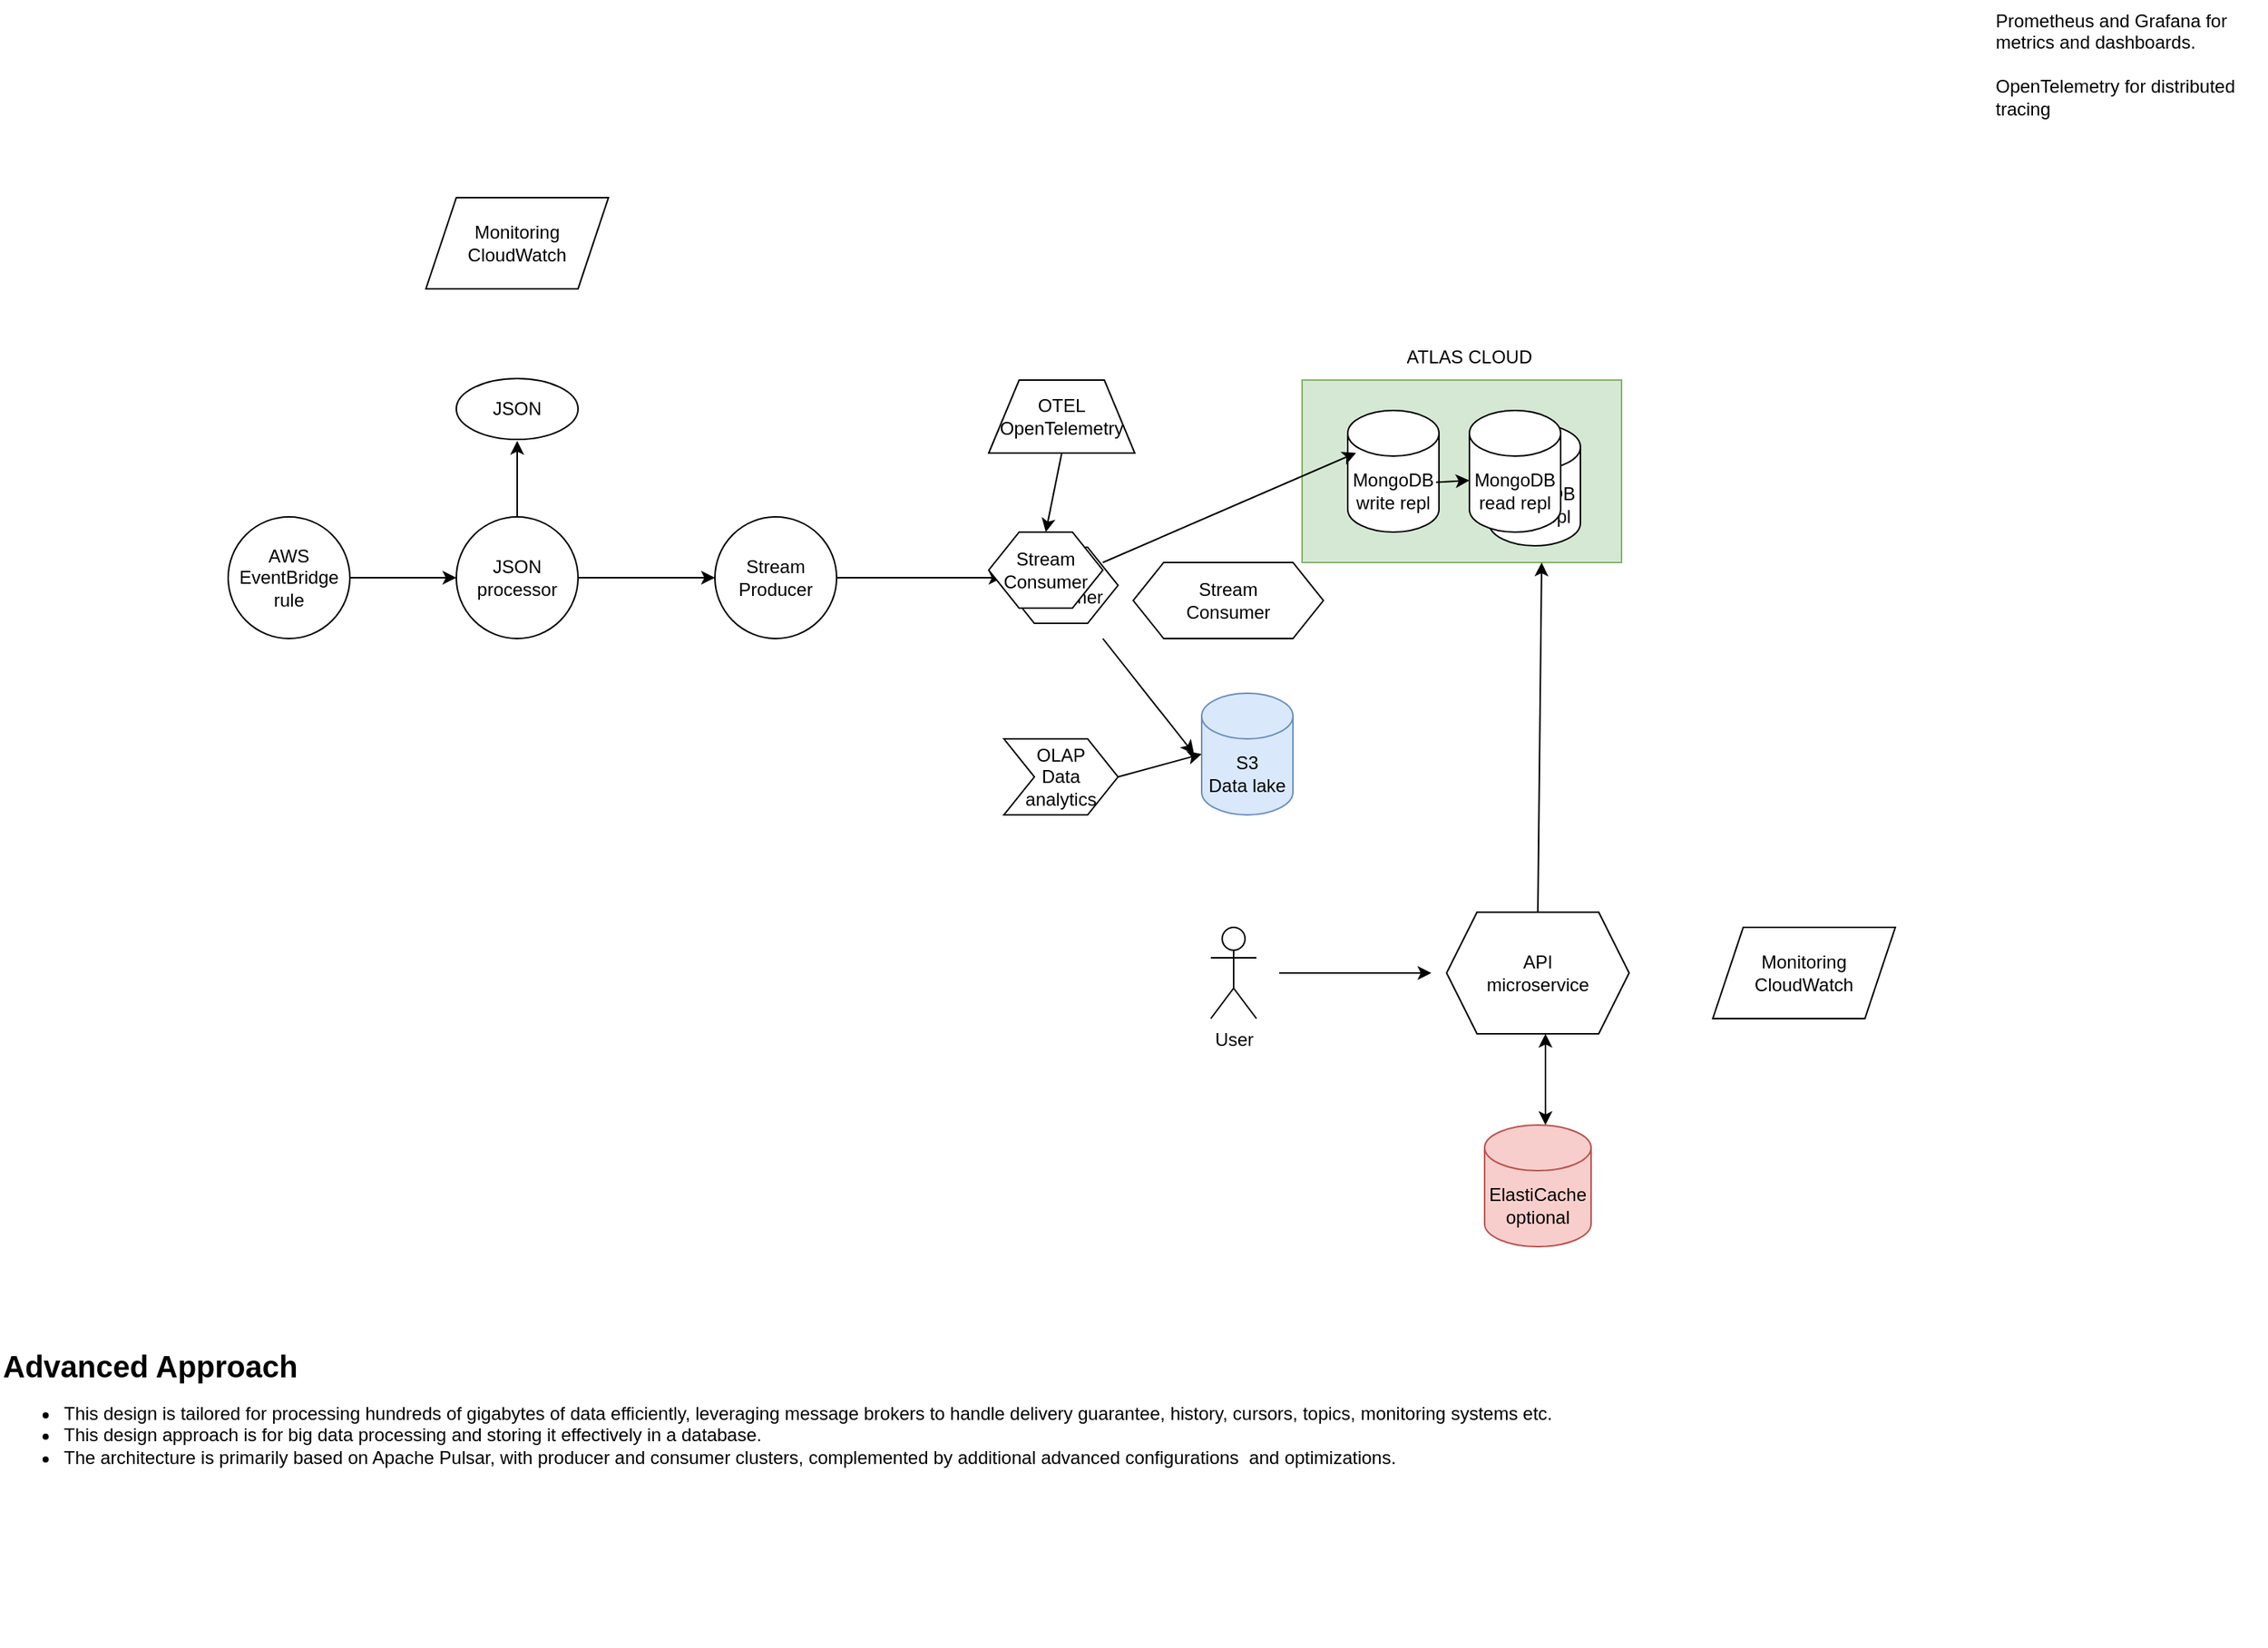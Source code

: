 <mxfile version="25.0.3">
  <diagram name="Page-1" id="jlB195uR0Wg73IOmR0U3">
    <mxGraphModel dx="2728" dy="1590" grid="1" gridSize="10" guides="1" tooltips="1" connect="1" arrows="1" fold="1" page="1" pageScale="1" pageWidth="827" pageHeight="583" math="0" shadow="0">
      <root>
        <mxCell id="0" />
        <mxCell id="1" parent="0" />
        <mxCell id="3ExJg2iDRrv_fcJFM0sg-46" value="&lt;div&gt;Stream&lt;/div&gt;&lt;div&gt;Consumer&lt;br&gt;&lt;/div&gt;" style="shape=hexagon;perimeter=hexagonPerimeter2;whiteSpace=wrap;html=1;fixedSize=1;" vertex="1" parent="1">
          <mxGeometry x="795" y="430" width="125" height="50" as="geometry" />
        </mxCell>
        <mxCell id="3ExJg2iDRrv_fcJFM0sg-45" value="&lt;div&gt;Stream&lt;/div&gt;&lt;div&gt;Consumer&lt;br&gt;&lt;/div&gt;" style="shape=hexagon;perimeter=hexagonPerimeter2;whiteSpace=wrap;html=1;fixedSize=1;" vertex="1" parent="1">
          <mxGeometry x="710" y="420" width="75" height="50" as="geometry" />
        </mxCell>
        <mxCell id="3ExJg2iDRrv_fcJFM0sg-13" value="" style="rounded=0;whiteSpace=wrap;html=1;fillColor=#d5e8d4;strokeColor=#82b366;" vertex="1" parent="1">
          <mxGeometry x="906" y="310" width="210" height="120" as="geometry" />
        </mxCell>
        <mxCell id="3ExJg2iDRrv_fcJFM0sg-10" value="MongoDB&lt;br&gt;read repl" style="shape=cylinder3;whiteSpace=wrap;html=1;boundedLbl=1;backgroundOutline=1;size=15;" vertex="1" parent="1">
          <mxGeometry x="1029" y="339" width="60" height="80" as="geometry" />
        </mxCell>
        <mxCell id="3ExJg2iDRrv_fcJFM0sg-1" value="AWS&lt;br&gt;&lt;div&gt;EventBridge&lt;/div&gt;&lt;div&gt;rule&lt;/div&gt;" style="ellipse;whiteSpace=wrap;html=1;aspect=fixed;" vertex="1" parent="1">
          <mxGeometry x="200" y="400" width="80" height="80" as="geometry" />
        </mxCell>
        <mxCell id="3ExJg2iDRrv_fcJFM0sg-8" value="MongoDB&lt;br&gt;write repl" style="shape=cylinder3;whiteSpace=wrap;html=1;boundedLbl=1;backgroundOutline=1;size=15;" vertex="1" parent="1">
          <mxGeometry x="936" y="330" width="60" height="80" as="geometry" />
        </mxCell>
        <mxCell id="3ExJg2iDRrv_fcJFM0sg-9" value="MongoDB&lt;br&gt;read repl" style="shape=cylinder3;whiteSpace=wrap;html=1;boundedLbl=1;backgroundOutline=1;size=15;" vertex="1" parent="1">
          <mxGeometry x="1016" y="330" width="60" height="80" as="geometry" />
        </mxCell>
        <mxCell id="3ExJg2iDRrv_fcJFM0sg-14" value="&lt;div align=&quot;center&quot;&gt;ATLAS CLOUD&lt;/div&gt;" style="text;strokeColor=none;fillColor=none;align=center;verticalAlign=middle;spacingLeft=4;spacingRight=4;overflow=hidden;points=[[0,0.5],[1,0.5]];portConstraint=eastwest;rotatable=0;whiteSpace=wrap;html=1;" vertex="1" parent="1">
          <mxGeometry x="956" y="280" width="120" height="30" as="geometry" />
        </mxCell>
        <mxCell id="3ExJg2iDRrv_fcJFM0sg-16" value="" style="endArrow=classic;html=1;rounded=0;entryX=0.092;entryY=0.348;entryDx=0;entryDy=0;entryPerimeter=0;" edge="1" parent="1" target="3ExJg2iDRrv_fcJFM0sg-8">
          <mxGeometry width="50" height="50" relative="1" as="geometry">
            <mxPoint x="775" y="430" as="sourcePoint" />
            <mxPoint x="886" y="380" as="targetPoint" />
          </mxGeometry>
        </mxCell>
        <mxCell id="3ExJg2iDRrv_fcJFM0sg-17" value="" style="endArrow=classic;html=1;rounded=0;exitX=0.968;exitY=0.59;exitDx=0;exitDy=0;exitPerimeter=0;" edge="1" parent="1" source="3ExJg2iDRrv_fcJFM0sg-8">
          <mxGeometry width="50" height="50" relative="1" as="geometry">
            <mxPoint x="986" y="376" as="sourcePoint" />
            <mxPoint x="1016" y="376" as="targetPoint" />
          </mxGeometry>
        </mxCell>
        <mxCell id="3ExJg2iDRrv_fcJFM0sg-21" value="" style="endArrow=classic;html=1;rounded=0;exitX=1;exitY=0.5;exitDx=0;exitDy=0;" edge="1" parent="1" source="3ExJg2iDRrv_fcJFM0sg-1">
          <mxGeometry width="50" height="50" relative="1" as="geometry">
            <mxPoint x="870" y="450" as="sourcePoint" />
            <mxPoint x="350" y="440" as="targetPoint" />
          </mxGeometry>
        </mxCell>
        <mxCell id="3ExJg2iDRrv_fcJFM0sg-22" value="" style="endArrow=classic;html=1;rounded=0;exitX=1;exitY=0.5;exitDx=0;exitDy=0;entryX=0;entryY=0.5;entryDx=0;entryDy=0;" edge="1" parent="1">
          <mxGeometry width="50" height="50" relative="1" as="geometry">
            <mxPoint x="600.0" y="440" as="sourcePoint" />
            <mxPoint x="709.0" y="440" as="targetPoint" />
          </mxGeometry>
        </mxCell>
        <mxCell id="3ExJg2iDRrv_fcJFM0sg-23" value="&lt;div&gt;API&lt;/div&gt;&lt;div&gt;microservice&lt;br&gt;&lt;/div&gt;" style="shape=hexagon;perimeter=hexagonPerimeter2;whiteSpace=wrap;html=1;fixedSize=1;" vertex="1" parent="1">
          <mxGeometry x="1001" y="660" width="120" height="80" as="geometry" />
        </mxCell>
        <mxCell id="3ExJg2iDRrv_fcJFM0sg-25" value="JSON" style="ellipse;whiteSpace=wrap;html=1;" vertex="1" parent="1">
          <mxGeometry x="350" y="309" width="80" height="40" as="geometry" />
        </mxCell>
        <mxCell id="3ExJg2iDRrv_fcJFM0sg-26" value="" style="endArrow=classic;html=1;rounded=0;exitX=0.5;exitY=0;exitDx=0;exitDy=0;" edge="1" parent="1" source="3ExJg2iDRrv_fcJFM0sg-42">
          <mxGeometry width="50" height="50" relative="1" as="geometry">
            <mxPoint x="960" y="520" as="sourcePoint" />
            <mxPoint x="390" y="350" as="targetPoint" />
          </mxGeometry>
        </mxCell>
        <mxCell id="3ExJg2iDRrv_fcJFM0sg-27" value="Monitoring&lt;br&gt;CloudWatch " style="shape=parallelogram;perimeter=parallelogramPerimeter;whiteSpace=wrap;html=1;fixedSize=1;" vertex="1" parent="1">
          <mxGeometry x="330" y="190" width="120" height="60" as="geometry" />
        </mxCell>
        <mxCell id="3ExJg2iDRrv_fcJFM0sg-31" value="User" style="shape=umlActor;verticalLabelPosition=bottom;verticalAlign=top;html=1;outlineConnect=0;" vertex="1" parent="1">
          <mxGeometry x="846" y="670" width="30" height="60" as="geometry" />
        </mxCell>
        <mxCell id="3ExJg2iDRrv_fcJFM0sg-32" value="" style="endArrow=classic;html=1;rounded=0;" edge="1" parent="1">
          <mxGeometry width="50" height="50" relative="1" as="geometry">
            <mxPoint x="891" y="700" as="sourcePoint" />
            <mxPoint x="991" y="700" as="targetPoint" />
          </mxGeometry>
        </mxCell>
        <mxCell id="3ExJg2iDRrv_fcJFM0sg-34" value="ElastiCache&lt;br&gt;optional" style="shape=cylinder3;whiteSpace=wrap;html=1;boundedLbl=1;backgroundOutline=1;size=15;fillColor=#f8cecc;strokeColor=#b85450;" vertex="1" parent="1">
          <mxGeometry x="1026" y="800" width="70" height="80" as="geometry" />
        </mxCell>
        <mxCell id="3ExJg2iDRrv_fcJFM0sg-35" value="" style="endArrow=classic;startArrow=classic;html=1;rounded=0;" edge="1" parent="1">
          <mxGeometry width="50" height="50" relative="1" as="geometry">
            <mxPoint x="1066" y="740" as="sourcePoint" />
            <mxPoint x="1066" y="800" as="targetPoint" />
          </mxGeometry>
        </mxCell>
        <mxCell id="3ExJg2iDRrv_fcJFM0sg-36" value="" style="endArrow=classic;html=1;rounded=0;entryX=0.75;entryY=1;entryDx=0;entryDy=0;exitX=0.5;exitY=0;exitDx=0;exitDy=0;" edge="1" parent="1" source="3ExJg2iDRrv_fcJFM0sg-23" target="3ExJg2iDRrv_fcJFM0sg-13">
          <mxGeometry width="50" height="50" relative="1" as="geometry">
            <mxPoint x="906" y="690" as="sourcePoint" />
            <mxPoint x="956" y="640" as="targetPoint" />
          </mxGeometry>
        </mxCell>
        <mxCell id="3ExJg2iDRrv_fcJFM0sg-37" value="Monitoring&lt;br&gt;CloudWatch " style="shape=parallelogram;perimeter=parallelogramPerimeter;whiteSpace=wrap;html=1;fixedSize=1;" vertex="1" parent="1">
          <mxGeometry x="1176" y="670" width="120" height="60" as="geometry" />
        </mxCell>
        <mxCell id="3ExJg2iDRrv_fcJFM0sg-38" value="Prometheus and Grafana for metrics and dashboards.&lt;br&gt;&lt;br&gt;OpenTelemetry for distributed tracing" style="text;html=1;whiteSpace=wrap;overflow=hidden;rounded=0;" vertex="1" parent="1">
          <mxGeometry x="1360" y="60" width="180" height="120" as="geometry" />
        </mxCell>
        <mxCell id="3ExJg2iDRrv_fcJFM0sg-39" value="&lt;strong&gt;&lt;font style=&quot;font-size: 20px;&quot;&gt;Advanced Approach&lt;/font&gt;&lt;/strong&gt;&lt;ul&gt;&lt;li&gt;This design is tailored for processing hundreds of gigabytes of data efficiently, leveraging message brokers to handle delivery guarantee, history, cursors, topics, monitoring systems etc.&lt;/li&gt;&lt;li&gt;This design approach is for big data processing and storing it effectively in a database.&lt;br&gt;&lt;/li&gt;&lt;li&gt;The architecture is primarily based on Apache Pulsar, with producer and consumer clusters, complemented by additional advanced configurations&amp;nbsp; and optimizations.&lt;/li&gt;&lt;/ul&gt;" style="text;html=1;whiteSpace=wrap;overflow=hidden;rounded=0;" vertex="1" parent="1">
          <mxGeometry x="50" y="940" width="1050" height="200" as="geometry" />
        </mxCell>
        <mxCell id="3ExJg2iDRrv_fcJFM0sg-40" value="S3 &lt;br&gt;Data lake" style="shape=cylinder3;whiteSpace=wrap;html=1;boundedLbl=1;backgroundOutline=1;size=15;fillColor=#dae8fc;strokeColor=#6c8ebf;" vertex="1" parent="1">
          <mxGeometry x="840" y="516" width="60" height="80" as="geometry" />
        </mxCell>
        <mxCell id="3ExJg2iDRrv_fcJFM0sg-41" value="" style="endArrow=classic;html=1;rounded=0;" edge="1" parent="1">
          <mxGeometry width="50" height="50" relative="1" as="geometry">
            <mxPoint x="775" y="480" as="sourcePoint" />
            <mxPoint x="835" y="556" as="targetPoint" />
          </mxGeometry>
        </mxCell>
        <mxCell id="3ExJg2iDRrv_fcJFM0sg-42" value="JSON processor " style="ellipse;whiteSpace=wrap;html=1;aspect=fixed;" vertex="1" parent="1">
          <mxGeometry x="350" y="400" width="80" height="80" as="geometry" />
        </mxCell>
        <mxCell id="3ExJg2iDRrv_fcJFM0sg-43" value="Stream&lt;br&gt;Producer" style="ellipse;whiteSpace=wrap;html=1;aspect=fixed;" vertex="1" parent="1">
          <mxGeometry x="520" y="400" width="80" height="80" as="geometry" />
        </mxCell>
        <mxCell id="3ExJg2iDRrv_fcJFM0sg-44" value="&lt;div&gt;Stream&lt;/div&gt;&lt;div&gt;Consumer&lt;br&gt;&lt;/div&gt;" style="shape=hexagon;perimeter=hexagonPerimeter2;whiteSpace=wrap;html=1;fixedSize=1;" vertex="1" parent="1">
          <mxGeometry x="700" y="410" width="75" height="50" as="geometry" />
        </mxCell>
        <mxCell id="3ExJg2iDRrv_fcJFM0sg-47" value="" style="endArrow=classic;html=1;rounded=0;exitX=1;exitY=0.5;exitDx=0;exitDy=0;entryX=0;entryY=0.5;entryDx=0;entryDy=0;" edge="1" parent="1" source="3ExJg2iDRrv_fcJFM0sg-42" target="3ExJg2iDRrv_fcJFM0sg-43">
          <mxGeometry width="50" height="50" relative="1" as="geometry">
            <mxPoint x="435" y="441" as="sourcePoint" />
            <mxPoint x="505" y="441" as="targetPoint" />
          </mxGeometry>
        </mxCell>
        <mxCell id="3ExJg2iDRrv_fcJFM0sg-48" value="OLAP&lt;br&gt;Data analytics" style="shape=step;perimeter=stepPerimeter;whiteSpace=wrap;html=1;fixedSize=1;" vertex="1" parent="1">
          <mxGeometry x="710" y="546" width="75" height="50" as="geometry" />
        </mxCell>
        <mxCell id="3ExJg2iDRrv_fcJFM0sg-49" value="" style="endArrow=classic;html=1;rounded=0;exitX=1;exitY=0.5;exitDx=0;exitDy=0;entryX=0;entryY=0.5;entryDx=0;entryDy=0;entryPerimeter=0;" edge="1" parent="1" source="3ExJg2iDRrv_fcJFM0sg-48" target="3ExJg2iDRrv_fcJFM0sg-40">
          <mxGeometry width="50" height="50" relative="1" as="geometry">
            <mxPoint x="930" y="520" as="sourcePoint" />
            <mxPoint x="980" y="470" as="targetPoint" />
          </mxGeometry>
        </mxCell>
        <mxCell id="3ExJg2iDRrv_fcJFM0sg-51" value="OTEL&lt;br&gt;OpenTelemetry" style="shape=trapezoid;perimeter=trapezoidPerimeter;whiteSpace=wrap;html=1;fixedSize=1;" vertex="1" parent="1">
          <mxGeometry x="700" y="310" width="96" height="48" as="geometry" />
        </mxCell>
        <mxCell id="3ExJg2iDRrv_fcJFM0sg-52" value="" style="endArrow=classic;html=1;rounded=0;entryX=0.5;entryY=0;entryDx=0;entryDy=0;exitX=0.5;exitY=1;exitDx=0;exitDy=0;" edge="1" parent="1" source="3ExJg2iDRrv_fcJFM0sg-51" target="3ExJg2iDRrv_fcJFM0sg-44">
          <mxGeometry width="50" height="50" relative="1" as="geometry">
            <mxPoint x="750" y="360" as="sourcePoint" />
            <mxPoint x="840" y="460" as="targetPoint" />
          </mxGeometry>
        </mxCell>
      </root>
    </mxGraphModel>
  </diagram>
</mxfile>
